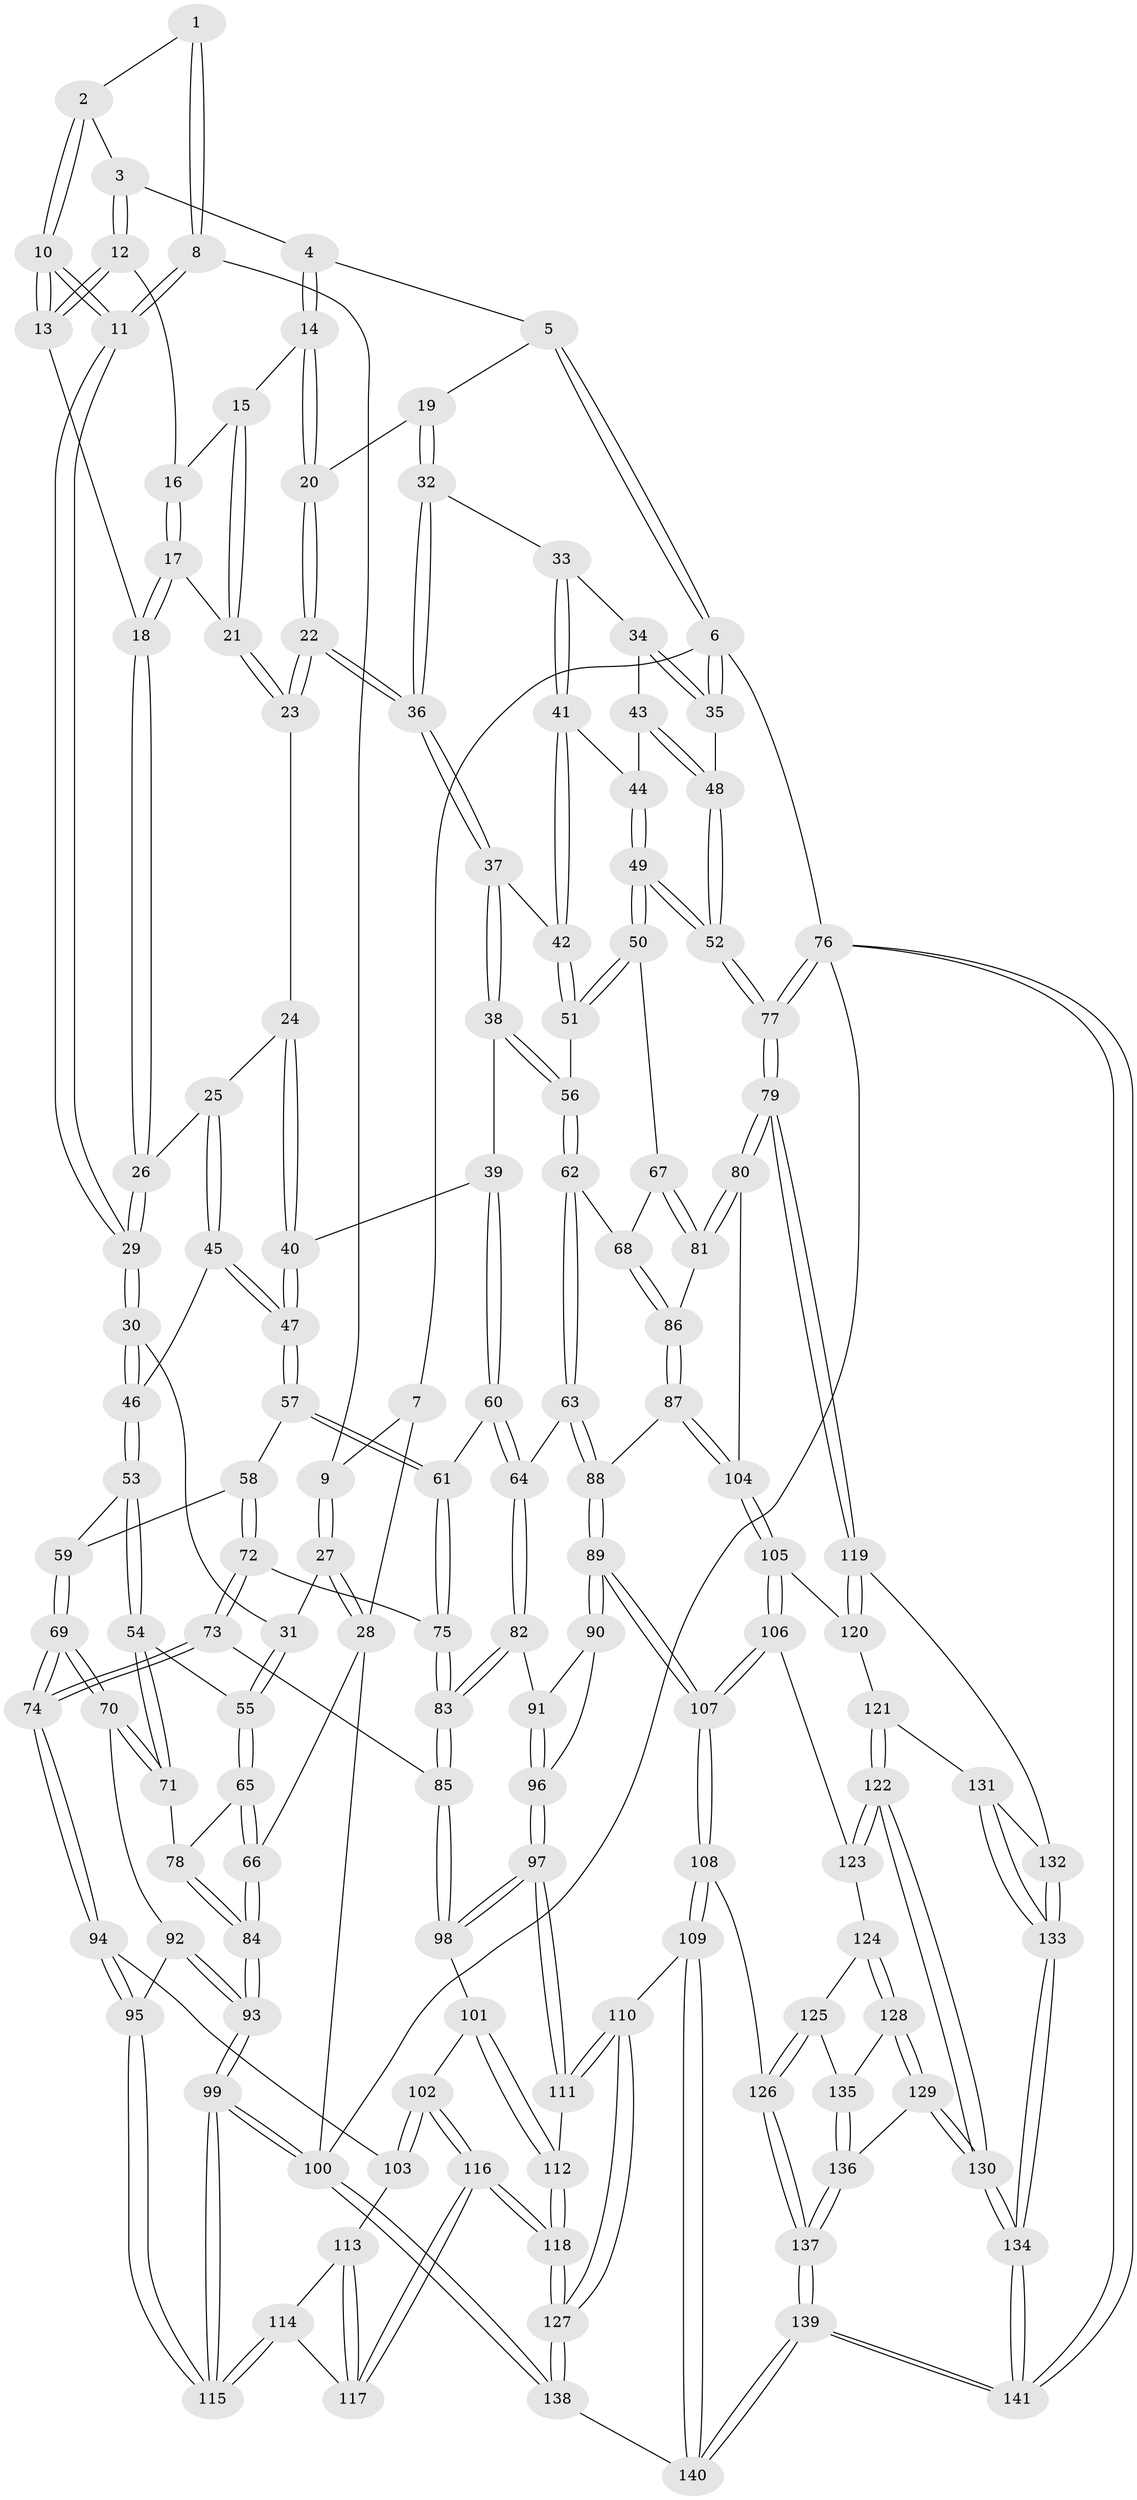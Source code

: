// Generated by graph-tools (version 1.1) at 2025/03/03/09/25 03:03:27]
// undirected, 141 vertices, 349 edges
graph export_dot {
graph [start="1"]
  node [color=gray90,style=filled];
  1 [pos="+0.018779697867132638+0"];
  2 [pos="+0.2201540413576249+0"];
  3 [pos="+0.3431520981734659+0"];
  4 [pos="+0.598940543139012+0"];
  5 [pos="+0.6915206150113765+0"];
  6 [pos="+1+0"];
  7 [pos="+0+0"];
  8 [pos="+0.07211842845461706+0.060060076347061876"];
  9 [pos="+0.03268261961107833+0.08176911218857817"];
  10 [pos="+0.22243839665999493+0.05056926511070655"];
  11 [pos="+0.2161519761556556+0.07081264813169182"];
  12 [pos="+0.3938561415794162+0.03315587039265925"];
  13 [pos="+0.33556469158090335+0.059390714154405645"];
  14 [pos="+0.5281526085941842+0"];
  15 [pos="+0.507261294929343+0.02273668070015349"];
  16 [pos="+0.3952144906486486+0.034215642566601444"];
  17 [pos="+0.40869046702274836+0.07661545927162854"];
  18 [pos="+0.3929989091083601+0.12045373217627703"];
  19 [pos="+0.6984277359408+0.034417105865252554"];
  20 [pos="+0.5958220868408305+0.12623953189854967"];
  21 [pos="+0.49153817674044986+0.06955968594713483"];
  22 [pos="+0.5864366510500473+0.1526451400905773"];
  23 [pos="+0.49218510864770254+0.14187057954681756"];
  24 [pos="+0.48281297439552817+0.1504579761453455"];
  25 [pos="+0.4172201601338059+0.1725786522669051"];
  26 [pos="+0.39531052158073166+0.15125734529007895"];
  27 [pos="+0+0.21020056765878659"];
  28 [pos="+0+0.2343422541624039"];
  29 [pos="+0.21613092054039906+0.1377004918838386"];
  30 [pos="+0.18730943911115172+0.21628974097810966"];
  31 [pos="+0.049865961142238055+0.22608760093159133"];
  32 [pos="+0.7481113154274199+0.13971409482334385"];
  33 [pos="+0.7491596603107916+0.14021251836482668"];
  34 [pos="+0.8177424787935117+0.10611050664843177"];
  35 [pos="+1+0"];
  36 [pos="+0.6271940134712215+0.2216274751473068"];
  37 [pos="+0.6196356943021968+0.27167769888212756"];
  38 [pos="+0.6080392207292263+0.28669782999872123"];
  39 [pos="+0.6025422466908055+0.2890053400922733"];
  40 [pos="+0.5363989620346911+0.2862224973784869"];
  41 [pos="+0.8261239298829118+0.2518035080904955"];
  42 [pos="+0.7856977562793317+0.2913430815969464"];
  43 [pos="+0.9183336739496331+0.22039436327839945"];
  44 [pos="+0.8828177564414526+0.25107418346273175"];
  45 [pos="+0.39690442145665505+0.2683822295103792"];
  46 [pos="+0.208128200088554+0.24875671383173364"];
  47 [pos="+0.43244275612079536+0.3201830907859404"];
  48 [pos="+1+0"];
  49 [pos="+0.9463143840232464+0.41845060028835307"];
  50 [pos="+0.8555088896724734+0.4389619931574174"];
  51 [pos="+0.7786995039119634+0.3367108076488133"];
  52 [pos="+1+0.5292033023528232"];
  53 [pos="+0.2162333026084766+0.3656114292232143"];
  54 [pos="+0.12100658647668586+0.42911393670951653"];
  55 [pos="+0.09732243329756209+0.4232258022047441"];
  56 [pos="+0.6977371408074513+0.4179562183587874"];
  57 [pos="+0.42002541604459437+0.382130743682742"];
  58 [pos="+0.27958903792023476+0.4165395980071277"];
  59 [pos="+0.2561117355768872+0.40150246401479195"];
  60 [pos="+0.5566915717611657+0.4348961510739112"];
  61 [pos="+0.45843221802364736+0.4450387782862641"];
  62 [pos="+0.6925757473225599+0.5186844414188149"];
  63 [pos="+0.6894234832355102+0.5199128696131822"];
  64 [pos="+0.6756335263750317+0.5201779521518664"];
  65 [pos="+0+0.43027464826537876"];
  66 [pos="+0+0.4135623386856301"];
  67 [pos="+0.8326274771716099+0.4601345930721622"];
  68 [pos="+0.7199138876784329+0.52532170744678"];
  69 [pos="+0.1543526609362888+0.5723989254693145"];
  70 [pos="+0.1399335729052807+0.5653215864901703"];
  71 [pos="+0.13985556927753523+0.5651799985722467"];
  72 [pos="+0.2904481670996846+0.4866414862577397"];
  73 [pos="+0.261846387428453+0.586500778579672"];
  74 [pos="+0.2193433462586614+0.618403737968771"];
  75 [pos="+0.44481384129348883+0.5233011569492964"];
  76 [pos="+1+1"];
  77 [pos="+1+0.6632092541319198"];
  78 [pos="+0.08516173568820694+0.5425082935137904"];
  79 [pos="+1+0.6672445162611171"];
  80 [pos="+1+0.6387934666968266"];
  81 [pos="+0.913526041714539+0.6118568147823967"];
  82 [pos="+0.5604180879423127+0.5864411073959198"];
  83 [pos="+0.45152987533745115+0.5727842836983602"];
  84 [pos="+0+0.5110226654282701"];
  85 [pos="+0.43311446246165675+0.5974502839219041"];
  86 [pos="+0.7909711757020145+0.6011789641950998"];
  87 [pos="+0.7777942723787695+0.6766451164489148"];
  88 [pos="+0.667810443922062+0.6687288783722004"];
  89 [pos="+0.6496741205626001+0.7091418312508273"];
  90 [pos="+0.6100490522689259+0.6884934752812573"];
  91 [pos="+0.5640210546908918+0.607123594990443"];
  92 [pos="+0.09262567526997136+0.5964874669820327"];
  93 [pos="+0+0.7122645199348112"];
  94 [pos="+0.2196842799342501+0.6294801966061894"];
  95 [pos="+0.08082773370988594+0.7310364204802197"];
  96 [pos="+0.5291629186408952+0.7135136176362373"];
  97 [pos="+0.5161770771997359+0.7257695937617289"];
  98 [pos="+0.4296261340116164+0.6695852856784049"];
  99 [pos="+0+0.9805685535334614"];
  100 [pos="+0+1"];
  101 [pos="+0.39795327123682556+0.7063827183200279"];
  102 [pos="+0.2877575630622419+0.7237589306329323"];
  103 [pos="+0.24684539834140548+0.6923619115630497"];
  104 [pos="+0.7797578304986752+0.7101313637836125"];
  105 [pos="+0.7708330049878657+0.7812171486949755"];
  106 [pos="+0.7660874870765919+0.7845787878597339"];
  107 [pos="+0.6734530564452115+0.7957957501259174"];
  108 [pos="+0.6268497831787037+0.8404544452318574"];
  109 [pos="+0.5955163683186169+0.8529362934820146"];
  110 [pos="+0.5772233146336831+0.8445104006361378"];
  111 [pos="+0.5402427500554122+0.8131083883897403"];
  112 [pos="+0.41722648798661915+0.811785544903113"];
  113 [pos="+0.21077464856535064+0.7393552048715758"];
  114 [pos="+0.12501874794353915+0.8358584272609596"];
  115 [pos="+0+0.8629758854065538"];
  116 [pos="+0.3084778978672196+0.8913028335804611"];
  117 [pos="+0.2553224505992282+0.8732749273360837"];
  118 [pos="+0.3262267717575986+0.9117022073147268"];
  119 [pos="+1+0.674150534014109"];
  120 [pos="+0.8699089080598285+0.7840704645964118"];
  121 [pos="+0.87630993050116+0.8904365170467387"];
  122 [pos="+0.866497128581083+0.9096491925795616"];
  123 [pos="+0.7707621668822822+0.8015145336586816"];
  124 [pos="+0.7806967308987078+0.8717448678625643"];
  125 [pos="+0.7187778982520773+0.9172928541031409"];
  126 [pos="+0.6645036602555242+0.8796299874998166"];
  127 [pos="+0.33726341315521563+0.9643054671127139"];
  128 [pos="+0.7931541423861066+0.9111888413341022"];
  129 [pos="+0.8083362937906514+0.9338862131169733"];
  130 [pos="+0.853281424133723+0.964773529037116"];
  131 [pos="+0.9237337965714498+0.8783148974797156"];
  132 [pos="+1+0.7730213356585613"];
  133 [pos="+0.9352607502186446+0.9484013879154586"];
  134 [pos="+0.889243513590955+1"];
  135 [pos="+0.7201438630582053+0.9187573133429429"];
  136 [pos="+0.7342295986065127+0.9543509583763492"];
  137 [pos="+0.7111851286968079+1"];
  138 [pos="+0.33635226283844377+1"];
  139 [pos="+0.6850726757558574+1"];
  140 [pos="+0.5379117240104464+1"];
  141 [pos="+0.9433119781326216+1"];
  1 -- 2;
  1 -- 8;
  1 -- 8;
  2 -- 3;
  2 -- 10;
  2 -- 10;
  3 -- 4;
  3 -- 12;
  3 -- 12;
  4 -- 5;
  4 -- 14;
  4 -- 14;
  5 -- 6;
  5 -- 6;
  5 -- 19;
  6 -- 7;
  6 -- 35;
  6 -- 35;
  6 -- 76;
  7 -- 9;
  7 -- 28;
  8 -- 9;
  8 -- 11;
  8 -- 11;
  9 -- 27;
  9 -- 27;
  10 -- 11;
  10 -- 11;
  10 -- 13;
  10 -- 13;
  11 -- 29;
  11 -- 29;
  12 -- 13;
  12 -- 13;
  12 -- 16;
  13 -- 18;
  14 -- 15;
  14 -- 20;
  14 -- 20;
  15 -- 16;
  15 -- 21;
  15 -- 21;
  16 -- 17;
  16 -- 17;
  17 -- 18;
  17 -- 18;
  17 -- 21;
  18 -- 26;
  18 -- 26;
  19 -- 20;
  19 -- 32;
  19 -- 32;
  20 -- 22;
  20 -- 22;
  21 -- 23;
  21 -- 23;
  22 -- 23;
  22 -- 23;
  22 -- 36;
  22 -- 36;
  23 -- 24;
  24 -- 25;
  24 -- 40;
  24 -- 40;
  25 -- 26;
  25 -- 45;
  25 -- 45;
  26 -- 29;
  26 -- 29;
  27 -- 28;
  27 -- 28;
  27 -- 31;
  28 -- 66;
  28 -- 100;
  29 -- 30;
  29 -- 30;
  30 -- 31;
  30 -- 46;
  30 -- 46;
  31 -- 55;
  31 -- 55;
  32 -- 33;
  32 -- 36;
  32 -- 36;
  33 -- 34;
  33 -- 41;
  33 -- 41;
  34 -- 35;
  34 -- 35;
  34 -- 43;
  35 -- 48;
  36 -- 37;
  36 -- 37;
  37 -- 38;
  37 -- 38;
  37 -- 42;
  38 -- 39;
  38 -- 56;
  38 -- 56;
  39 -- 40;
  39 -- 60;
  39 -- 60;
  40 -- 47;
  40 -- 47;
  41 -- 42;
  41 -- 42;
  41 -- 44;
  42 -- 51;
  42 -- 51;
  43 -- 44;
  43 -- 48;
  43 -- 48;
  44 -- 49;
  44 -- 49;
  45 -- 46;
  45 -- 47;
  45 -- 47;
  46 -- 53;
  46 -- 53;
  47 -- 57;
  47 -- 57;
  48 -- 52;
  48 -- 52;
  49 -- 50;
  49 -- 50;
  49 -- 52;
  49 -- 52;
  50 -- 51;
  50 -- 51;
  50 -- 67;
  51 -- 56;
  52 -- 77;
  52 -- 77;
  53 -- 54;
  53 -- 54;
  53 -- 59;
  54 -- 55;
  54 -- 71;
  54 -- 71;
  55 -- 65;
  55 -- 65;
  56 -- 62;
  56 -- 62;
  57 -- 58;
  57 -- 61;
  57 -- 61;
  58 -- 59;
  58 -- 72;
  58 -- 72;
  59 -- 69;
  59 -- 69;
  60 -- 61;
  60 -- 64;
  60 -- 64;
  61 -- 75;
  61 -- 75;
  62 -- 63;
  62 -- 63;
  62 -- 68;
  63 -- 64;
  63 -- 88;
  63 -- 88;
  64 -- 82;
  64 -- 82;
  65 -- 66;
  65 -- 66;
  65 -- 78;
  66 -- 84;
  66 -- 84;
  67 -- 68;
  67 -- 81;
  67 -- 81;
  68 -- 86;
  68 -- 86;
  69 -- 70;
  69 -- 70;
  69 -- 74;
  69 -- 74;
  70 -- 71;
  70 -- 71;
  70 -- 92;
  71 -- 78;
  72 -- 73;
  72 -- 73;
  72 -- 75;
  73 -- 74;
  73 -- 74;
  73 -- 85;
  74 -- 94;
  74 -- 94;
  75 -- 83;
  75 -- 83;
  76 -- 77;
  76 -- 77;
  76 -- 141;
  76 -- 141;
  76 -- 100;
  77 -- 79;
  77 -- 79;
  78 -- 84;
  78 -- 84;
  79 -- 80;
  79 -- 80;
  79 -- 119;
  79 -- 119;
  80 -- 81;
  80 -- 81;
  80 -- 104;
  81 -- 86;
  82 -- 83;
  82 -- 83;
  82 -- 91;
  83 -- 85;
  83 -- 85;
  84 -- 93;
  84 -- 93;
  85 -- 98;
  85 -- 98;
  86 -- 87;
  86 -- 87;
  87 -- 88;
  87 -- 104;
  87 -- 104;
  88 -- 89;
  88 -- 89;
  89 -- 90;
  89 -- 90;
  89 -- 107;
  89 -- 107;
  90 -- 91;
  90 -- 96;
  91 -- 96;
  91 -- 96;
  92 -- 93;
  92 -- 93;
  92 -- 95;
  93 -- 99;
  93 -- 99;
  94 -- 95;
  94 -- 95;
  94 -- 103;
  95 -- 115;
  95 -- 115;
  96 -- 97;
  96 -- 97;
  97 -- 98;
  97 -- 98;
  97 -- 111;
  97 -- 111;
  98 -- 101;
  99 -- 100;
  99 -- 100;
  99 -- 115;
  99 -- 115;
  100 -- 138;
  100 -- 138;
  101 -- 102;
  101 -- 112;
  101 -- 112;
  102 -- 103;
  102 -- 103;
  102 -- 116;
  102 -- 116;
  103 -- 113;
  104 -- 105;
  104 -- 105;
  105 -- 106;
  105 -- 106;
  105 -- 120;
  106 -- 107;
  106 -- 107;
  106 -- 123;
  107 -- 108;
  107 -- 108;
  108 -- 109;
  108 -- 109;
  108 -- 126;
  109 -- 110;
  109 -- 140;
  109 -- 140;
  110 -- 111;
  110 -- 111;
  110 -- 127;
  110 -- 127;
  111 -- 112;
  112 -- 118;
  112 -- 118;
  113 -- 114;
  113 -- 117;
  113 -- 117;
  114 -- 115;
  114 -- 115;
  114 -- 117;
  116 -- 117;
  116 -- 117;
  116 -- 118;
  116 -- 118;
  118 -- 127;
  118 -- 127;
  119 -- 120;
  119 -- 120;
  119 -- 132;
  120 -- 121;
  121 -- 122;
  121 -- 122;
  121 -- 131;
  122 -- 123;
  122 -- 123;
  122 -- 130;
  122 -- 130;
  123 -- 124;
  124 -- 125;
  124 -- 128;
  124 -- 128;
  125 -- 126;
  125 -- 126;
  125 -- 135;
  126 -- 137;
  126 -- 137;
  127 -- 138;
  127 -- 138;
  128 -- 129;
  128 -- 129;
  128 -- 135;
  129 -- 130;
  129 -- 130;
  129 -- 136;
  130 -- 134;
  130 -- 134;
  131 -- 132;
  131 -- 133;
  131 -- 133;
  132 -- 133;
  132 -- 133;
  133 -- 134;
  133 -- 134;
  134 -- 141;
  134 -- 141;
  135 -- 136;
  135 -- 136;
  136 -- 137;
  136 -- 137;
  137 -- 139;
  137 -- 139;
  138 -- 140;
  139 -- 140;
  139 -- 140;
  139 -- 141;
  139 -- 141;
}
